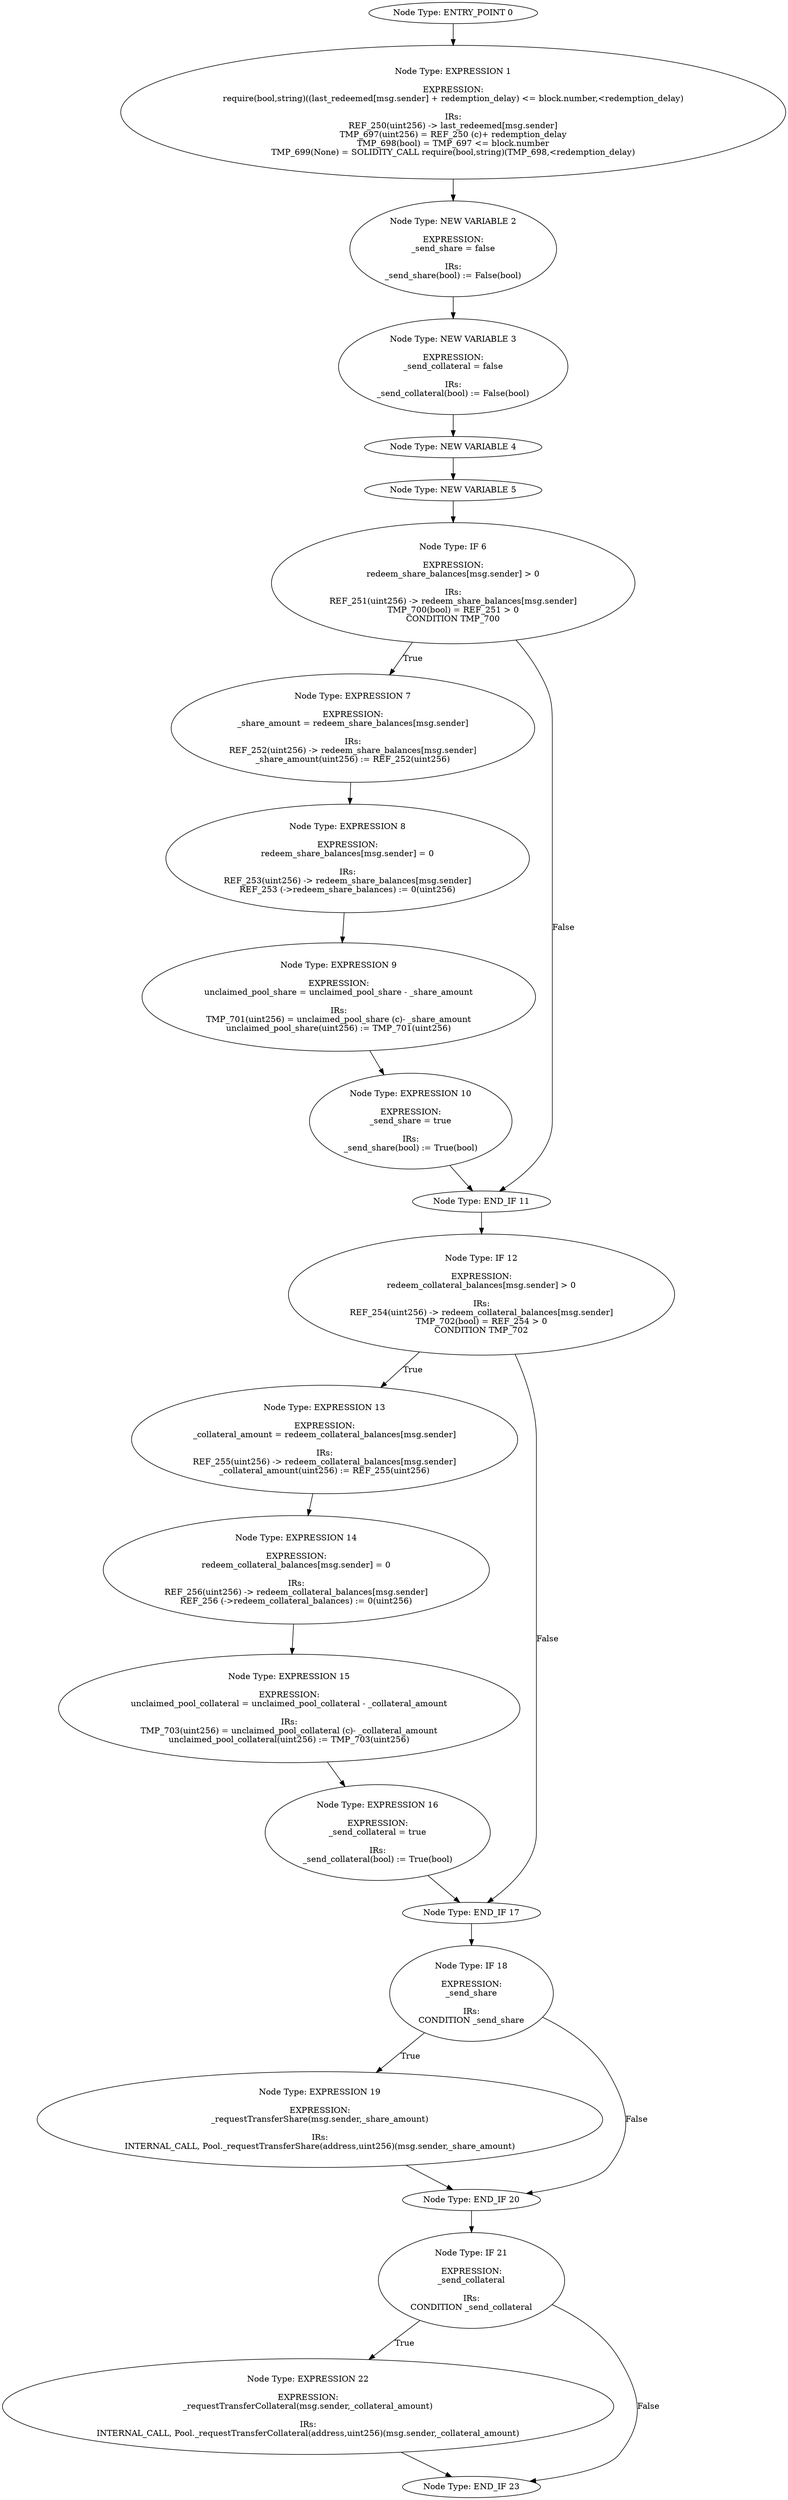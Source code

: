 digraph{
0[label="Node Type: ENTRY_POINT 0
"];
0->1;
1[label="Node Type: EXPRESSION 1

EXPRESSION:
require(bool,string)((last_redeemed[msg.sender] + redemption_delay) <= block.number,<redemption_delay)

IRs:
REF_250(uint256) -> last_redeemed[msg.sender]
TMP_697(uint256) = REF_250 (c)+ redemption_delay
TMP_698(bool) = TMP_697 <= block.number
TMP_699(None) = SOLIDITY_CALL require(bool,string)(TMP_698,<redemption_delay)"];
1->2;
2[label="Node Type: NEW VARIABLE 2

EXPRESSION:
_send_share = false

IRs:
_send_share(bool) := False(bool)"];
2->3;
3[label="Node Type: NEW VARIABLE 3

EXPRESSION:
_send_collateral = false

IRs:
_send_collateral(bool) := False(bool)"];
3->4;
4[label="Node Type: NEW VARIABLE 4
"];
4->5;
5[label="Node Type: NEW VARIABLE 5
"];
5->6;
6[label="Node Type: IF 6

EXPRESSION:
redeem_share_balances[msg.sender] > 0

IRs:
REF_251(uint256) -> redeem_share_balances[msg.sender]
TMP_700(bool) = REF_251 > 0
CONDITION TMP_700"];
6->7[label="True"];
6->11[label="False"];
7[label="Node Type: EXPRESSION 7

EXPRESSION:
_share_amount = redeem_share_balances[msg.sender]

IRs:
REF_252(uint256) -> redeem_share_balances[msg.sender]
_share_amount(uint256) := REF_252(uint256)"];
7->8;
8[label="Node Type: EXPRESSION 8

EXPRESSION:
redeem_share_balances[msg.sender] = 0

IRs:
REF_253(uint256) -> redeem_share_balances[msg.sender]
REF_253 (->redeem_share_balances) := 0(uint256)"];
8->9;
9[label="Node Type: EXPRESSION 9

EXPRESSION:
unclaimed_pool_share = unclaimed_pool_share - _share_amount

IRs:
TMP_701(uint256) = unclaimed_pool_share (c)- _share_amount
unclaimed_pool_share(uint256) := TMP_701(uint256)"];
9->10;
10[label="Node Type: EXPRESSION 10

EXPRESSION:
_send_share = true

IRs:
_send_share(bool) := True(bool)"];
10->11;
11[label="Node Type: END_IF 11
"];
11->12;
12[label="Node Type: IF 12

EXPRESSION:
redeem_collateral_balances[msg.sender] > 0

IRs:
REF_254(uint256) -> redeem_collateral_balances[msg.sender]
TMP_702(bool) = REF_254 > 0
CONDITION TMP_702"];
12->13[label="True"];
12->17[label="False"];
13[label="Node Type: EXPRESSION 13

EXPRESSION:
_collateral_amount = redeem_collateral_balances[msg.sender]

IRs:
REF_255(uint256) -> redeem_collateral_balances[msg.sender]
_collateral_amount(uint256) := REF_255(uint256)"];
13->14;
14[label="Node Type: EXPRESSION 14

EXPRESSION:
redeem_collateral_balances[msg.sender] = 0

IRs:
REF_256(uint256) -> redeem_collateral_balances[msg.sender]
REF_256 (->redeem_collateral_balances) := 0(uint256)"];
14->15;
15[label="Node Type: EXPRESSION 15

EXPRESSION:
unclaimed_pool_collateral = unclaimed_pool_collateral - _collateral_amount

IRs:
TMP_703(uint256) = unclaimed_pool_collateral (c)- _collateral_amount
unclaimed_pool_collateral(uint256) := TMP_703(uint256)"];
15->16;
16[label="Node Type: EXPRESSION 16

EXPRESSION:
_send_collateral = true

IRs:
_send_collateral(bool) := True(bool)"];
16->17;
17[label="Node Type: END_IF 17
"];
17->18;
18[label="Node Type: IF 18

EXPRESSION:
_send_share

IRs:
CONDITION _send_share"];
18->19[label="True"];
18->20[label="False"];
19[label="Node Type: EXPRESSION 19

EXPRESSION:
_requestTransferShare(msg.sender,_share_amount)

IRs:
INTERNAL_CALL, Pool._requestTransferShare(address,uint256)(msg.sender,_share_amount)"];
19->20;
20[label="Node Type: END_IF 20
"];
20->21;
21[label="Node Type: IF 21

EXPRESSION:
_send_collateral

IRs:
CONDITION _send_collateral"];
21->22[label="True"];
21->23[label="False"];
22[label="Node Type: EXPRESSION 22

EXPRESSION:
_requestTransferCollateral(msg.sender,_collateral_amount)

IRs:
INTERNAL_CALL, Pool._requestTransferCollateral(address,uint256)(msg.sender,_collateral_amount)"];
22->23;
23[label="Node Type: END_IF 23
"];
}
